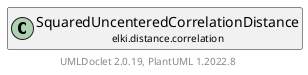 @startuml
    remove .*\.(Instance|Par|Parameterizer|Factory)$
    set namespaceSeparator none
    hide empty fields
    hide empty methods

    class "<size:14>SquaredUncenteredCorrelationDistance.Par\n<size:10>elki.distance.correlation" as elki.distance.correlation.SquaredUncenteredCorrelationDistance.Par [[SquaredUncenteredCorrelationDistance.Par.html]] {
        +make(): SquaredUncenteredCorrelationDistance
    }

    interface "<size:14>Parameterizer\n<size:10>elki.utilities.optionhandling" as elki.utilities.optionhandling.Parameterizer [[../../utilities/optionhandling/Parameterizer.html]] {
        {abstract} +make(): Object
    }
    class "<size:14>SquaredUncenteredCorrelationDistance\n<size:10>elki.distance.correlation" as elki.distance.correlation.SquaredUncenteredCorrelationDistance [[SquaredUncenteredCorrelationDistance.html]]

    elki.utilities.optionhandling.Parameterizer <|.. elki.distance.correlation.SquaredUncenteredCorrelationDistance.Par
    elki.distance.correlation.SquaredUncenteredCorrelationDistance +-- elki.distance.correlation.SquaredUncenteredCorrelationDistance.Par

    center footer UMLDoclet 2.0.19, PlantUML 1.2022.8
@enduml

